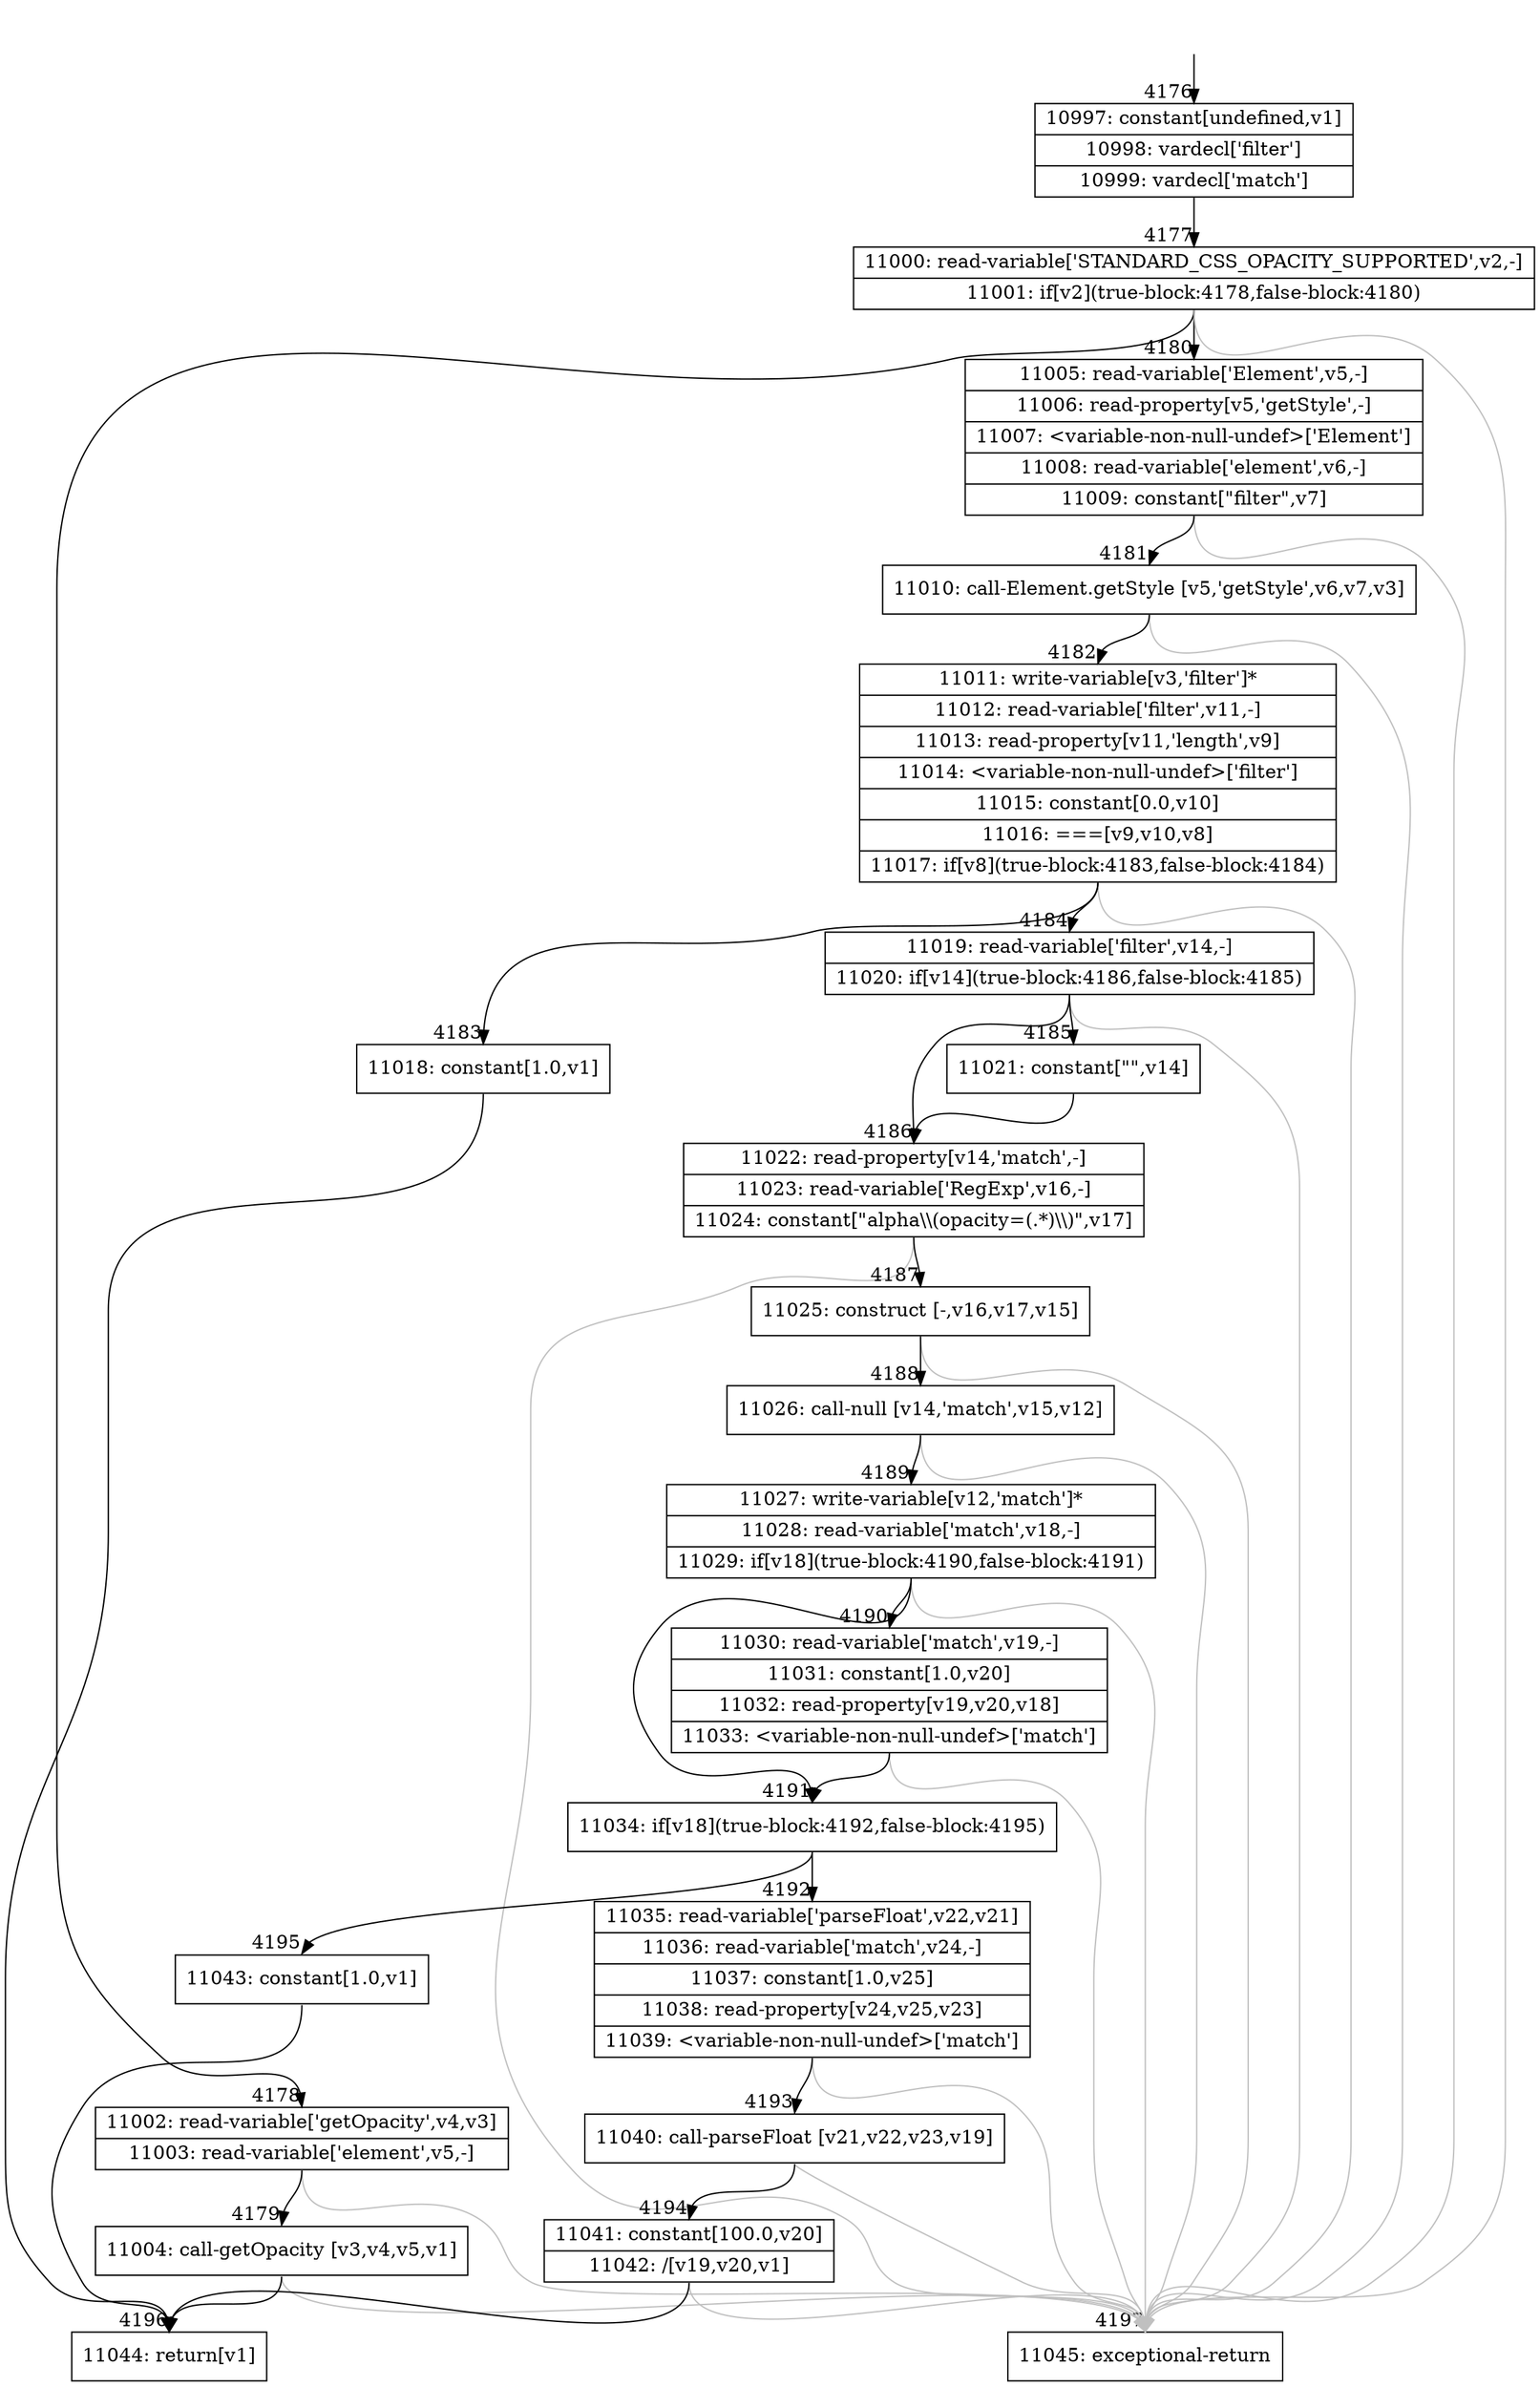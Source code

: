 digraph {
rankdir="TD"
BB_entry351[shape=none,label=""];
BB_entry351 -> BB4176 [tailport=s, headport=n, headlabel="    4176"]
BB4176 [shape=record label="{10997: constant[undefined,v1]|10998: vardecl['filter']|10999: vardecl['match']}" ] 
BB4176 -> BB4177 [tailport=s, headport=n, headlabel="      4177"]
BB4177 [shape=record label="{11000: read-variable['STANDARD_CSS_OPACITY_SUPPORTED',v2,-]|11001: if[v2](true-block:4178,false-block:4180)}" ] 
BB4177 -> BB4178 [tailport=s, headport=n, headlabel="      4178"]
BB4177 -> BB4180 [tailport=s, headport=n, headlabel="      4180"]
BB4177 -> BB4197 [tailport=s, headport=n, color=gray, headlabel="      4197"]
BB4178 [shape=record label="{11002: read-variable['getOpacity',v4,v3]|11003: read-variable['element',v5,-]}" ] 
BB4178 -> BB4179 [tailport=s, headport=n, headlabel="      4179"]
BB4178 -> BB4197 [tailport=s, headport=n, color=gray]
BB4179 [shape=record label="{11004: call-getOpacity [v3,v4,v5,v1]}" ] 
BB4179 -> BB4196 [tailport=s, headport=n, headlabel="      4196"]
BB4179 -> BB4197 [tailport=s, headport=n, color=gray]
BB4180 [shape=record label="{11005: read-variable['Element',v5,-]|11006: read-property[v5,'getStyle',-]|11007: \<variable-non-null-undef\>['Element']|11008: read-variable['element',v6,-]|11009: constant[\"filter\",v7]}" ] 
BB4180 -> BB4181 [tailport=s, headport=n, headlabel="      4181"]
BB4180 -> BB4197 [tailport=s, headport=n, color=gray]
BB4181 [shape=record label="{11010: call-Element.getStyle [v5,'getStyle',v6,v7,v3]}" ] 
BB4181 -> BB4182 [tailport=s, headport=n, headlabel="      4182"]
BB4181 -> BB4197 [tailport=s, headport=n, color=gray]
BB4182 [shape=record label="{11011: write-variable[v3,'filter']*|11012: read-variable['filter',v11,-]|11013: read-property[v11,'length',v9]|11014: \<variable-non-null-undef\>['filter']|11015: constant[0.0,v10]|11016: ===[v9,v10,v8]|11017: if[v8](true-block:4183,false-block:4184)}" ] 
BB4182 -> BB4183 [tailport=s, headport=n, headlabel="      4183"]
BB4182 -> BB4184 [tailport=s, headport=n, headlabel="      4184"]
BB4182 -> BB4197 [tailport=s, headport=n, color=gray]
BB4183 [shape=record label="{11018: constant[1.0,v1]}" ] 
BB4183 -> BB4196 [tailport=s, headport=n]
BB4184 [shape=record label="{11019: read-variable['filter',v14,-]|11020: if[v14](true-block:4186,false-block:4185)}" ] 
BB4184 -> BB4186 [tailport=s, headport=n, headlabel="      4186"]
BB4184 -> BB4185 [tailport=s, headport=n, headlabel="      4185"]
BB4184 -> BB4197 [tailport=s, headport=n, color=gray]
BB4185 [shape=record label="{11021: constant[\"\",v14]}" ] 
BB4185 -> BB4186 [tailport=s, headport=n]
BB4186 [shape=record label="{11022: read-property[v14,'match',-]|11023: read-variable['RegExp',v16,-]|11024: constant[\"alpha\\\\(opacity=(.*)\\\\)\",v17]}" ] 
BB4186 -> BB4187 [tailport=s, headport=n, headlabel="      4187"]
BB4186 -> BB4197 [tailport=s, headport=n, color=gray]
BB4187 [shape=record label="{11025: construct [-,v16,v17,v15]}" ] 
BB4187 -> BB4188 [tailport=s, headport=n, headlabel="      4188"]
BB4187 -> BB4197 [tailport=s, headport=n, color=gray]
BB4188 [shape=record label="{11026: call-null [v14,'match',v15,v12]}" ] 
BB4188 -> BB4189 [tailport=s, headport=n, headlabel="      4189"]
BB4188 -> BB4197 [tailport=s, headport=n, color=gray]
BB4189 [shape=record label="{11027: write-variable[v12,'match']*|11028: read-variable['match',v18,-]|11029: if[v18](true-block:4190,false-block:4191)}" ] 
BB4189 -> BB4191 [tailport=s, headport=n, headlabel="      4191"]
BB4189 -> BB4190 [tailport=s, headport=n, headlabel="      4190"]
BB4189 -> BB4197 [tailport=s, headport=n, color=gray]
BB4190 [shape=record label="{11030: read-variable['match',v19,-]|11031: constant[1.0,v20]|11032: read-property[v19,v20,v18]|11033: \<variable-non-null-undef\>['match']}" ] 
BB4190 -> BB4191 [tailport=s, headport=n]
BB4190 -> BB4197 [tailport=s, headport=n, color=gray]
BB4191 [shape=record label="{11034: if[v18](true-block:4192,false-block:4195)}" ] 
BB4191 -> BB4192 [tailport=s, headport=n, headlabel="      4192"]
BB4191 -> BB4195 [tailport=s, headport=n, headlabel="      4195"]
BB4192 [shape=record label="{11035: read-variable['parseFloat',v22,v21]|11036: read-variable['match',v24,-]|11037: constant[1.0,v25]|11038: read-property[v24,v25,v23]|11039: \<variable-non-null-undef\>['match']}" ] 
BB4192 -> BB4193 [tailport=s, headport=n, headlabel="      4193"]
BB4192 -> BB4197 [tailport=s, headport=n, color=gray]
BB4193 [shape=record label="{11040: call-parseFloat [v21,v22,v23,v19]}" ] 
BB4193 -> BB4194 [tailport=s, headport=n, headlabel="      4194"]
BB4193 -> BB4197 [tailport=s, headport=n, color=gray]
BB4194 [shape=record label="{11041: constant[100.0,v20]|11042: /[v19,v20,v1]}" ] 
BB4194 -> BB4196 [tailport=s, headport=n]
BB4194 -> BB4197 [tailport=s, headport=n, color=gray]
BB4195 [shape=record label="{11043: constant[1.0,v1]}" ] 
BB4195 -> BB4196 [tailport=s, headport=n]
BB4196 [shape=record label="{11044: return[v1]}" ] 
BB4197 [shape=record label="{11045: exceptional-return}" ] 
//#$~ 3198
}
